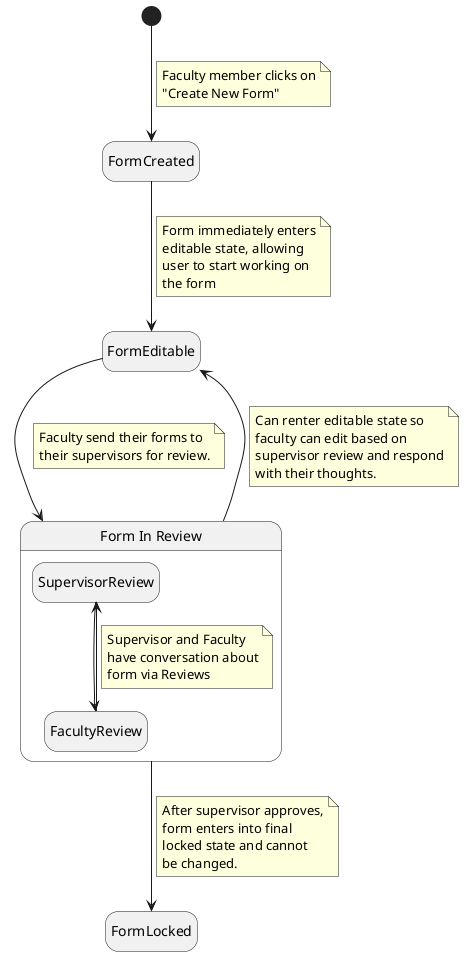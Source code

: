 @startuml form-states
hide empty description

[*] --> FormCreated
note on link
    Faculty member clicks on
    "Create New Form"
end note
FormCreated --> FormEditable
note on link
    Form immediately enters
    editable state, allowing
    user to start working on
    the form
end note

state "Form In Review" as FormInReview {
    SupervisorReview --> FacultyReview
    FacultyReview --> SupervisorReview
    note on link
        Supervisor and Faculty
        have conversation about
        form via Reviews
    end note
}

FormEditable --> FormInReview
note on link
    Faculty send their forms to
    their supervisors for review.
end note
FormInReview --> FormEditable
note on link
    Can renter editable state so
    faculty can edit based on
    supervisor review and respond
    with their thoughts.
end note
FormInReview --> FormLocked
note on link
    After supervisor approves,
    form enters into final
    locked state and cannot
    be changed.
end note

@enduml